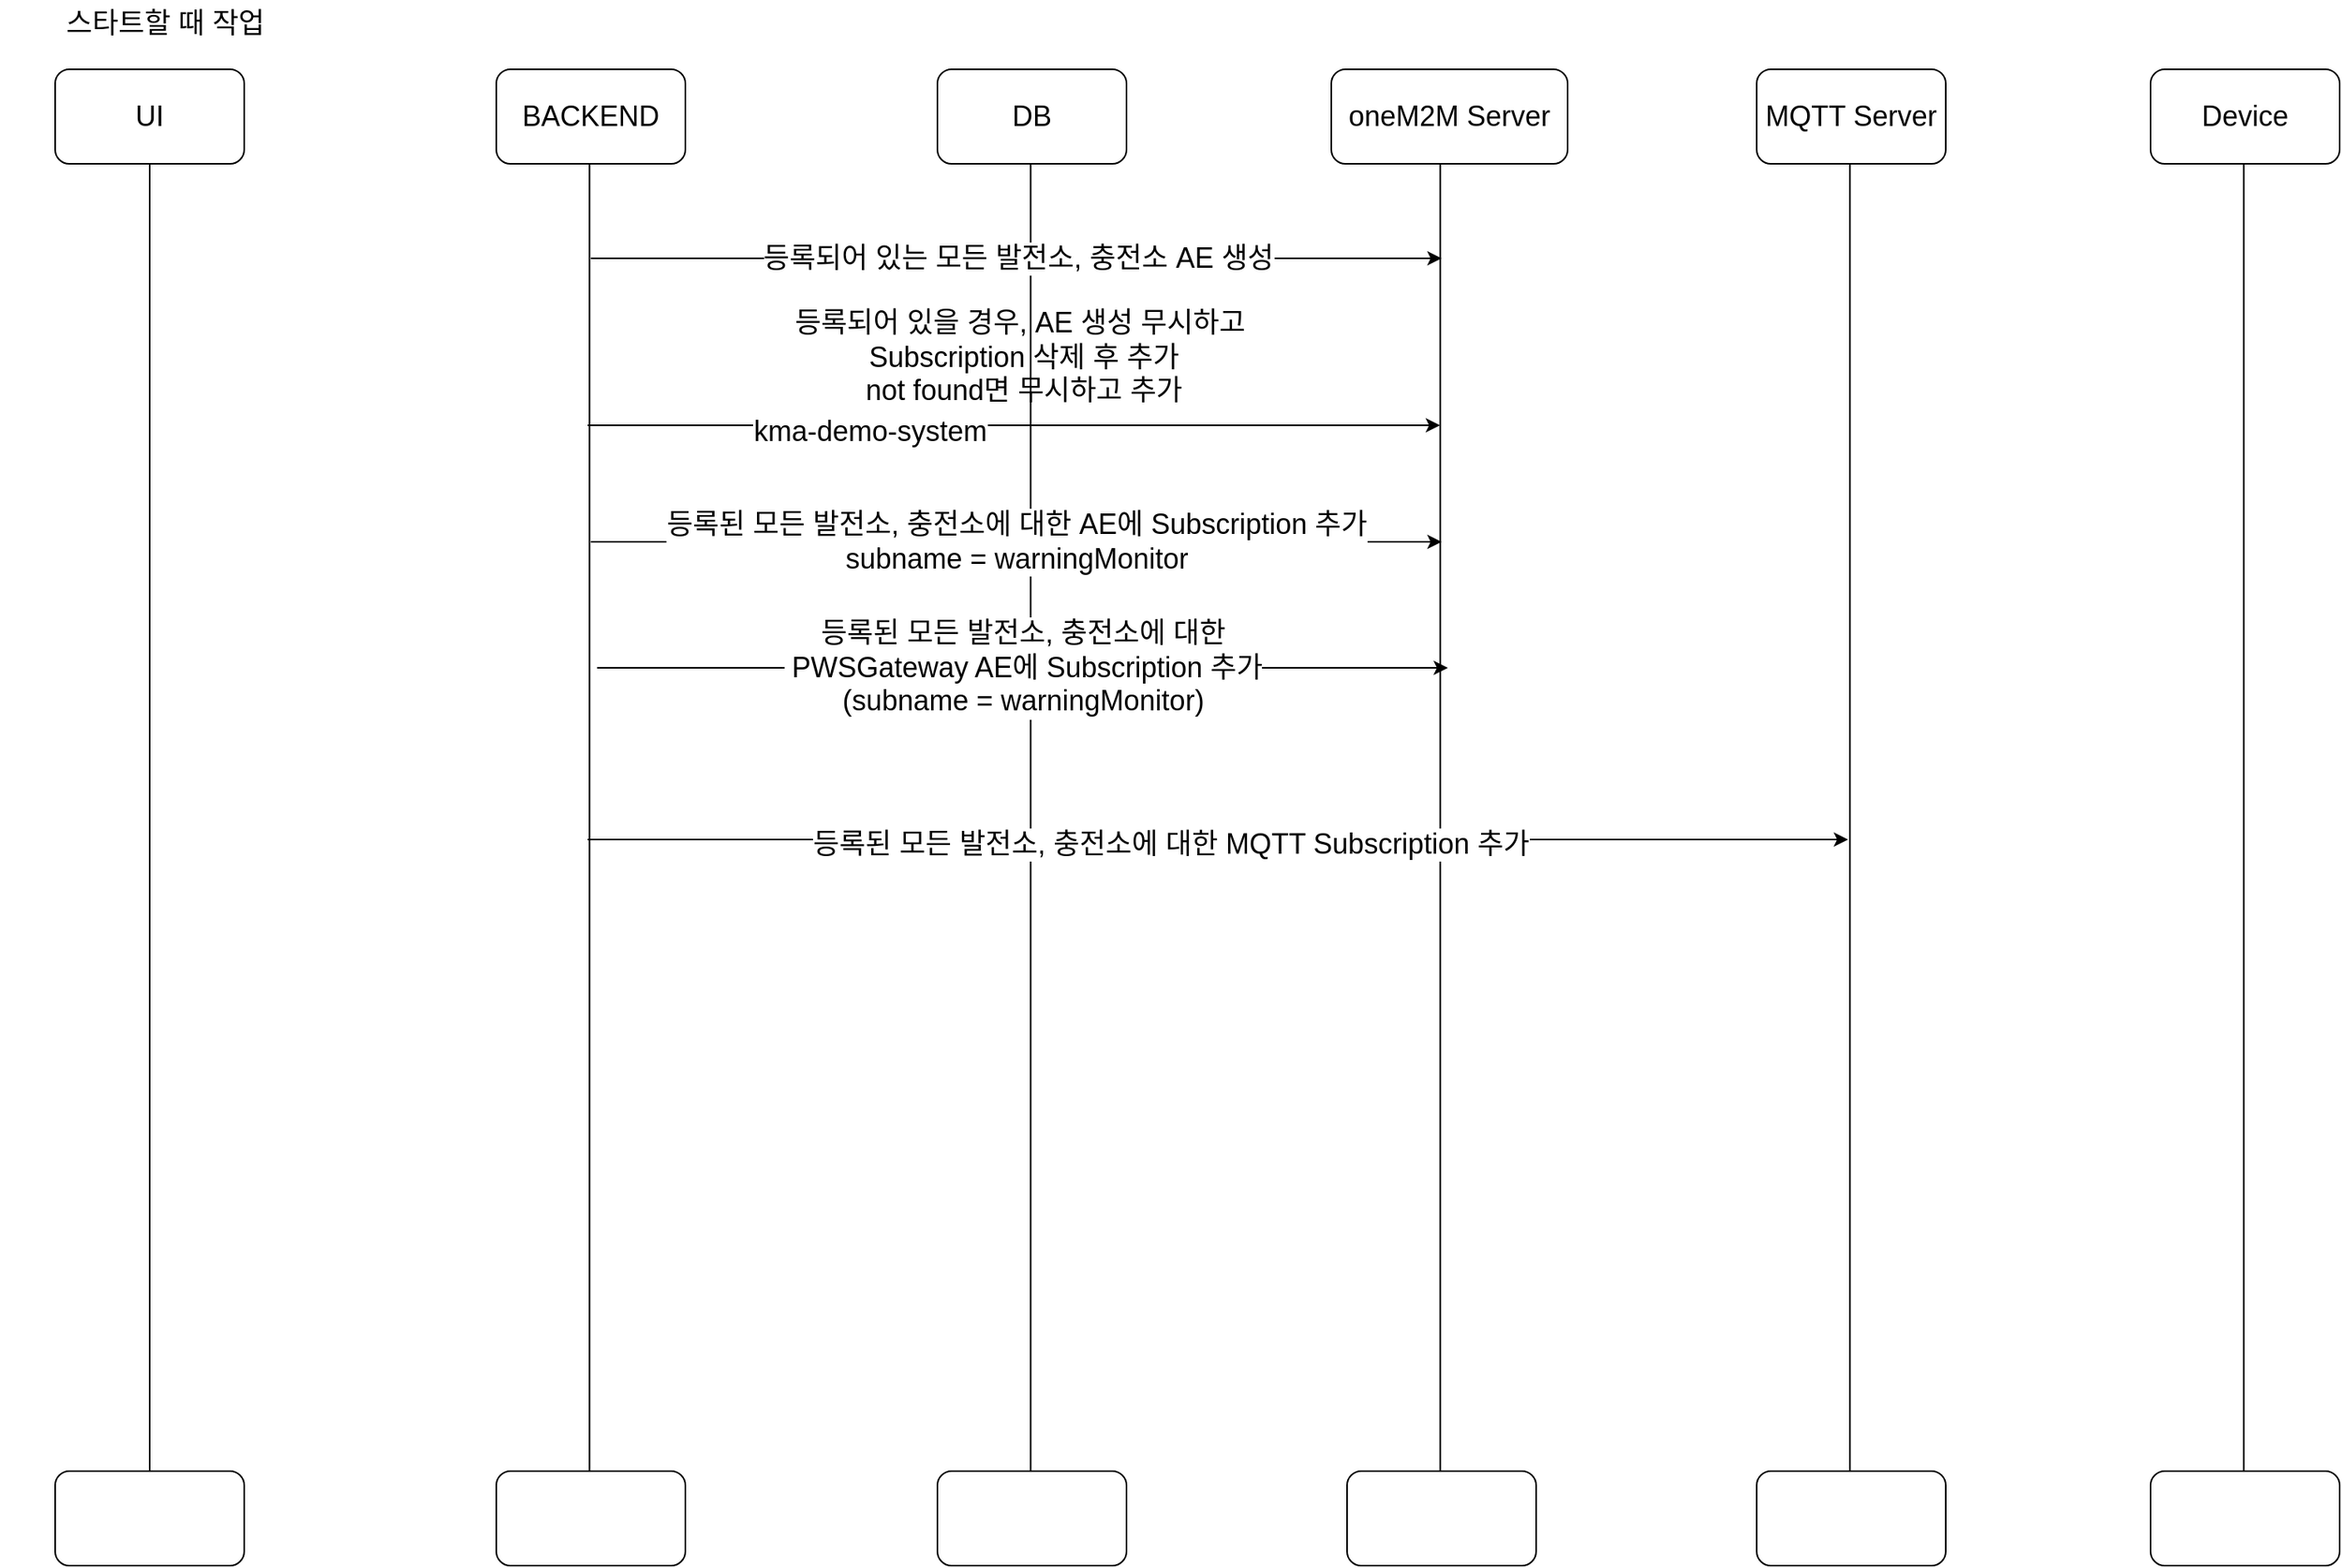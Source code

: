 <mxfile version="18.1.2" type="github" pages="2"><diagram id="xNZThOojQkERqJLrx6__" name="Page-1"><mxGraphModel dx="2870" dy="1059" grid="0" gridSize="10" guides="1" tooltips="1" connect="1" arrows="1" fold="1" page="0" pageScale="1" pageWidth="827" pageHeight="1169" math="0" shadow="0"><root><mxCell id="0"/><mxCell id="1" parent="0"/><mxCell id="Tu78B5KctnX6iCStQSXn-1" value="&lt;font style=&quot;font-size: 18px;&quot;&gt;UI&lt;/font&gt;" style="rounded=1;whiteSpace=wrap;html=1;" vertex="1" parent="1"><mxGeometry x="-730" y="80" width="120" height="60" as="geometry"/></mxCell><mxCell id="Tu78B5KctnX6iCStQSXn-2" value="&lt;font style=&quot;font-size: 18px;&quot;&gt;BACKEND&lt;/font&gt;" style="rounded=1;whiteSpace=wrap;html=1;" vertex="1" parent="1"><mxGeometry x="-450" y="80" width="120" height="60" as="geometry"/></mxCell><mxCell id="Tu78B5KctnX6iCStQSXn-3" value="&lt;font style=&quot;font-size: 18px;&quot;&gt;DB&lt;/font&gt;" style="rounded=1;whiteSpace=wrap;html=1;" vertex="1" parent="1"><mxGeometry x="-170" y="80" width="120" height="60" as="geometry"/></mxCell><mxCell id="Tu78B5KctnX6iCStQSXn-4" value="&lt;font style=&quot;font-size: 18px;&quot;&gt;oneM2M Server&lt;/font&gt;" style="rounded=1;whiteSpace=wrap;html=1;" vertex="1" parent="1"><mxGeometry x="80" y="80" width="150" height="60" as="geometry"/></mxCell><mxCell id="Tu78B5KctnX6iCStQSXn-5" value="&lt;font style=&quot;font-size: 18px;&quot;&gt;MQTT Server&lt;/font&gt;" style="rounded=1;whiteSpace=wrap;html=1;" vertex="1" parent="1"><mxGeometry x="350" y="80" width="120" height="60" as="geometry"/></mxCell><mxCell id="Tu78B5KctnX6iCStQSXn-6" value="&lt;font style=&quot;font-size: 18px;&quot;&gt;Device&lt;/font&gt;" style="rounded=1;whiteSpace=wrap;html=1;" vertex="1" parent="1"><mxGeometry x="600" y="80" width="120" height="60" as="geometry"/></mxCell><mxCell id="Tu78B5KctnX6iCStQSXn-7" value="" style="rounded=1;whiteSpace=wrap;html=1;" vertex="1" parent="1"><mxGeometry x="-730" y="970" width="120" height="60" as="geometry"/></mxCell><mxCell id="Tu78B5KctnX6iCStQSXn-8" value="" style="rounded=1;whiteSpace=wrap;html=1;" vertex="1" parent="1"><mxGeometry x="-450" y="970" width="120" height="60" as="geometry"/></mxCell><mxCell id="Tu78B5KctnX6iCStQSXn-9" value="" style="rounded=1;whiteSpace=wrap;html=1;" vertex="1" parent="1"><mxGeometry x="-170" y="970" width="120" height="60" as="geometry"/></mxCell><mxCell id="Tu78B5KctnX6iCStQSXn-10" value="" style="rounded=1;whiteSpace=wrap;html=1;" vertex="1" parent="1"><mxGeometry x="90" y="970" width="120" height="60" as="geometry"/></mxCell><mxCell id="Tu78B5KctnX6iCStQSXn-11" value="" style="rounded=1;whiteSpace=wrap;html=1;" vertex="1" parent="1"><mxGeometry x="350" y="970" width="120" height="60" as="geometry"/></mxCell><mxCell id="Tu78B5KctnX6iCStQSXn-12" value="" style="rounded=1;whiteSpace=wrap;html=1;" vertex="1" parent="1"><mxGeometry x="600" y="970" width="120" height="60" as="geometry"/></mxCell><mxCell id="Tu78B5KctnX6iCStQSXn-13" value="" style="endArrow=none;html=1;rounded=0;exitX=0.5;exitY=0;exitDx=0;exitDy=0;entryX=0.5;entryY=1;entryDx=0;entryDy=0;" edge="1" parent="1" source="Tu78B5KctnX6iCStQSXn-7" target="Tu78B5KctnX6iCStQSXn-1"><mxGeometry width="50" height="50" relative="1" as="geometry"><mxPoint x="-100" y="660" as="sourcePoint"/><mxPoint x="-50" y="610" as="targetPoint"/></mxGeometry></mxCell><mxCell id="Tu78B5KctnX6iCStQSXn-14" value="" style="endArrow=none;html=1;rounded=0;exitX=0.5;exitY=0;exitDx=0;exitDy=0;entryX=0.5;entryY=1;entryDx=0;entryDy=0;" edge="1" parent="1"><mxGeometry width="50" height="50" relative="1" as="geometry"><mxPoint x="-390.83" y="970" as="sourcePoint"/><mxPoint x="-390.83" y="140" as="targetPoint"/></mxGeometry></mxCell><mxCell id="Tu78B5KctnX6iCStQSXn-15" value="" style="endArrow=none;html=1;rounded=0;exitX=0.5;exitY=0;exitDx=0;exitDy=0;entryX=0.5;entryY=1;entryDx=0;entryDy=0;" edge="1" parent="1"><mxGeometry width="50" height="50" relative="1" as="geometry"><mxPoint x="-110.83" y="970" as="sourcePoint"/><mxPoint x="-110.83" y="140" as="targetPoint"/></mxGeometry></mxCell><mxCell id="Tu78B5KctnX6iCStQSXn-16" value="" style="endArrow=none;html=1;rounded=0;exitX=0.5;exitY=0;exitDx=0;exitDy=0;entryX=0.5;entryY=1;entryDx=0;entryDy=0;" edge="1" parent="1"><mxGeometry width="50" height="50" relative="1" as="geometry"><mxPoint x="149.17" y="970" as="sourcePoint"/><mxPoint x="149.17" y="140" as="targetPoint"/></mxGeometry></mxCell><mxCell id="Tu78B5KctnX6iCStQSXn-17" value="" style="endArrow=none;html=1;rounded=0;exitX=0.5;exitY=0;exitDx=0;exitDy=0;entryX=0.5;entryY=1;entryDx=0;entryDy=0;" edge="1" parent="1"><mxGeometry width="50" height="50" relative="1" as="geometry"><mxPoint x="409.17" y="970" as="sourcePoint"/><mxPoint x="409.17" y="140" as="targetPoint"/></mxGeometry></mxCell><mxCell id="Tu78B5KctnX6iCStQSXn-18" value="" style="endArrow=none;html=1;rounded=0;exitX=0.5;exitY=0;exitDx=0;exitDy=0;entryX=0.5;entryY=1;entryDx=0;entryDy=0;" edge="1" parent="1"><mxGeometry width="50" height="50" relative="1" as="geometry"><mxPoint x="659.17" y="970" as="sourcePoint"/><mxPoint x="659.17" y="140" as="targetPoint"/></mxGeometry></mxCell><mxCell id="yyRxwgivtzoP-P6apAZJ-1" value="" style="endArrow=classic;html=1;rounded=0;fontSize=18;" edge="1" parent="1"><mxGeometry width="50" height="50" relative="1" as="geometry"><mxPoint x="-390" y="200" as="sourcePoint"/><mxPoint x="150" y="200" as="targetPoint"/></mxGeometry></mxCell><mxCell id="yyRxwgivtzoP-P6apAZJ-2" value="등록되어 있는 모든 발전소, 충전소 AE 생성" style="edgeLabel;html=1;align=center;verticalAlign=middle;resizable=0;points=[];fontSize=18;" vertex="1" connectable="0" parent="yyRxwgivtzoP-P6apAZJ-1"><mxGeometry x="-0.61" relative="1" as="geometry"><mxPoint x="165" as="offset"/></mxGeometry></mxCell><mxCell id="yyRxwgivtzoP-P6apAZJ-3" value="" style="endArrow=classic;html=1;rounded=0;fontSize=18;" edge="1" parent="1"><mxGeometry width="50" height="50" relative="1" as="geometry"><mxPoint x="-390" y="380" as="sourcePoint"/><mxPoint x="150" y="380" as="targetPoint"/></mxGeometry></mxCell><mxCell id="yyRxwgivtzoP-P6apAZJ-4" value="등록된 모든 발전소, 충전소에 대한 AE에 Subscription 추가&lt;br&gt;subname = warningMonitor" style="edgeLabel;html=1;align=center;verticalAlign=middle;resizable=0;points=[];fontSize=18;" vertex="1" connectable="0" parent="yyRxwgivtzoP-P6apAZJ-3"><mxGeometry x="-0.591" relative="1" as="geometry"><mxPoint x="159" as="offset"/></mxGeometry></mxCell><mxCell id="yyRxwgivtzoP-P6apAZJ-7" value="" style="endArrow=classic;html=1;rounded=0;fontSize=18;" edge="1" parent="1"><mxGeometry width="50" height="50" relative="1" as="geometry"><mxPoint x="-392" y="569" as="sourcePoint"/><mxPoint x="408" y="569" as="targetPoint"/></mxGeometry></mxCell><mxCell id="yyRxwgivtzoP-P6apAZJ-8" value="등록된 모든 발전소, 충전소에 대한 MQTT Subscription 추가" style="edgeLabel;html=1;align=center;verticalAlign=middle;resizable=0;points=[];fontSize=18;" vertex="1" connectable="0" parent="yyRxwgivtzoP-P6apAZJ-7"><mxGeometry x="-0.48" y="-3" relative="1" as="geometry"><mxPoint x="162" as="offset"/></mxGeometry></mxCell><mxCell id="ukHE75vqF3dFra9WzfZD-1" value="스타트할 때 작업" style="text;html=1;strokeColor=none;fillColor=none;align=center;verticalAlign=middle;whiteSpace=wrap;rounded=0;fontSize=18;" vertex="1" parent="1"><mxGeometry x="-765" y="36" width="210" height="30" as="geometry"/></mxCell><mxCell id="ukHE75vqF3dFra9WzfZD-2" value="등록되어 있을 경우, AE 생성 무시하고&amp;nbsp;&lt;br&gt;Subscription 삭제 후 추가&lt;br&gt;not found면 무시하고 추가" style="text;html=1;strokeColor=none;fillColor=none;align=center;verticalAlign=middle;whiteSpace=wrap;rounded=0;fontSize=18;" vertex="1" parent="1"><mxGeometry x="-284" y="231" width="338" height="64" as="geometry"/></mxCell><mxCell id="btLS_yDtG8b81oWH4tYU-1" value="" style="endArrow=classic;html=1;rounded=0;fontSize=18;" edge="1" parent="1"><mxGeometry width="50" height="50" relative="1" as="geometry"><mxPoint x="-386" y="460" as="sourcePoint"/><mxPoint x="154" y="460" as="targetPoint"/></mxGeometry></mxCell><mxCell id="btLS_yDtG8b81oWH4tYU-2" value="등록된 모든 발전소, 충전소에 대한&lt;br&gt;&amp;nbsp;PWSGateway AE에 Subscription 추가&lt;br&gt;(subname = warningMonitor)" style="edgeLabel;html=1;align=center;verticalAlign=middle;resizable=0;points=[];fontSize=18;" vertex="1" connectable="0" parent="btLS_yDtG8b81oWH4tYU-1"><mxGeometry x="-0.591" relative="1" as="geometry"><mxPoint x="159" as="offset"/></mxGeometry></mxCell><mxCell id="unjH1toSO-jY2Ce0YEA--1" value="" style="endArrow=classic;html=1;rounded=0;fontSize=18;" edge="1" parent="1"><mxGeometry width="50" height="50" relative="1" as="geometry"><mxPoint x="-392" y="306" as="sourcePoint"/><mxPoint x="149" y="306" as="targetPoint"/></mxGeometry></mxCell><mxCell id="unjH1toSO-jY2Ce0YEA--2" value="kma-demo-system" style="edgeLabel;html=1;align=center;verticalAlign=middle;resizable=0;points=[];fontSize=18;" vertex="1" connectable="0" parent="unjH1toSO-jY2Ce0YEA--1"><mxGeometry x="-0.339" y="-4" relative="1" as="geometry"><mxPoint as="offset"/></mxGeometry></mxCell></root></mxGraphModel></diagram><diagram id="9KDo578a58xUtOzjO2EJ" name="Page-2"><mxGraphModel dx="2527" dy="1059" grid="0" gridSize="10" guides="1" tooltips="1" connect="1" arrows="1" fold="1" page="0" pageScale="1" pageWidth="827" pageHeight="1169" math="0" shadow="0"><root><mxCell id="0"/><mxCell id="1" parent="0"/><mxCell id="smahu6fzC_2yvF2nxRo8-1" value="&lt;font style=&quot;font-size: 18px;&quot;&gt;UI&lt;/font&gt;" style="rounded=1;whiteSpace=wrap;html=1;" vertex="1" parent="1"><mxGeometry x="-730" y="80" width="120" height="60" as="geometry"/></mxCell><mxCell id="smahu6fzC_2yvF2nxRo8-2" value="&lt;font style=&quot;font-size: 18px;&quot;&gt;BACKEND&lt;/font&gt;" style="rounded=1;whiteSpace=wrap;html=1;" vertex="1" parent="1"><mxGeometry x="-450" y="80" width="120" height="60" as="geometry"/></mxCell><mxCell id="smahu6fzC_2yvF2nxRo8-3" value="&lt;font style=&quot;font-size: 18px;&quot;&gt;DB&lt;/font&gt;" style="rounded=1;whiteSpace=wrap;html=1;" vertex="1" parent="1"><mxGeometry x="-170" y="80" width="120" height="60" as="geometry"/></mxCell><mxCell id="smahu6fzC_2yvF2nxRo8-4" value="&lt;font style=&quot;font-size: 18px;&quot;&gt;oneM2M Server&lt;/font&gt;" style="rounded=1;whiteSpace=wrap;html=1;" vertex="1" parent="1"><mxGeometry x="80" y="80" width="150" height="60" as="geometry"/></mxCell><mxCell id="smahu6fzC_2yvF2nxRo8-5" value="&lt;font style=&quot;font-size: 18px;&quot;&gt;MQTT Server&lt;/font&gt;" style="rounded=1;whiteSpace=wrap;html=1;" vertex="1" parent="1"><mxGeometry x="350" y="80" width="120" height="60" as="geometry"/></mxCell><mxCell id="smahu6fzC_2yvF2nxRo8-6" value="&lt;font style=&quot;font-size: 18px;&quot;&gt;Device&lt;/font&gt;" style="rounded=1;whiteSpace=wrap;html=1;" vertex="1" parent="1"><mxGeometry x="600" y="80" width="120" height="60" as="geometry"/></mxCell><mxCell id="smahu6fzC_2yvF2nxRo8-7" value="" style="rounded=1;whiteSpace=wrap;html=1;" vertex="1" parent="1"><mxGeometry x="-730" y="970" width="120" height="60" as="geometry"/></mxCell><mxCell id="smahu6fzC_2yvF2nxRo8-8" value="" style="rounded=1;whiteSpace=wrap;html=1;" vertex="1" parent="1"><mxGeometry x="-450" y="970" width="120" height="60" as="geometry"/></mxCell><mxCell id="smahu6fzC_2yvF2nxRo8-9" value="" style="rounded=1;whiteSpace=wrap;html=1;" vertex="1" parent="1"><mxGeometry x="-170" y="970" width="120" height="60" as="geometry"/></mxCell><mxCell id="smahu6fzC_2yvF2nxRo8-10" value="" style="rounded=1;whiteSpace=wrap;html=1;" vertex="1" parent="1"><mxGeometry x="90" y="970" width="120" height="60" as="geometry"/></mxCell><mxCell id="smahu6fzC_2yvF2nxRo8-11" value="" style="rounded=1;whiteSpace=wrap;html=1;" vertex="1" parent="1"><mxGeometry x="350" y="970" width="120" height="60" as="geometry"/></mxCell><mxCell id="smahu6fzC_2yvF2nxRo8-12" value="" style="rounded=1;whiteSpace=wrap;html=1;" vertex="1" parent="1"><mxGeometry x="600" y="970" width="120" height="60" as="geometry"/></mxCell><mxCell id="smahu6fzC_2yvF2nxRo8-13" value="" style="endArrow=none;html=1;rounded=0;exitX=0.5;exitY=0;exitDx=0;exitDy=0;entryX=0.5;entryY=1;entryDx=0;entryDy=0;" edge="1" parent="1" source="smahu6fzC_2yvF2nxRo8-7" target="smahu6fzC_2yvF2nxRo8-1"><mxGeometry width="50" height="50" relative="1" as="geometry"><mxPoint x="-100" y="660" as="sourcePoint"/><mxPoint x="-50" y="610" as="targetPoint"/></mxGeometry></mxCell><mxCell id="smahu6fzC_2yvF2nxRo8-14" value="" style="endArrow=none;html=1;rounded=0;exitX=0.5;exitY=0;exitDx=0;exitDy=0;entryX=0.5;entryY=1;entryDx=0;entryDy=0;" edge="1" parent="1"><mxGeometry width="50" height="50" relative="1" as="geometry"><mxPoint x="-390.83" y="970" as="sourcePoint"/><mxPoint x="-390.83" y="140" as="targetPoint"/></mxGeometry></mxCell><mxCell id="smahu6fzC_2yvF2nxRo8-15" value="" style="endArrow=none;html=1;rounded=0;exitX=0.5;exitY=0;exitDx=0;exitDy=0;entryX=0.5;entryY=1;entryDx=0;entryDy=0;" edge="1" parent="1"><mxGeometry width="50" height="50" relative="1" as="geometry"><mxPoint x="-110.83" y="970" as="sourcePoint"/><mxPoint x="-110.83" y="140" as="targetPoint"/></mxGeometry></mxCell><mxCell id="smahu6fzC_2yvF2nxRo8-16" value="" style="endArrow=none;html=1;rounded=0;exitX=0.5;exitY=0;exitDx=0;exitDy=0;entryX=0.5;entryY=1;entryDx=0;entryDy=0;" edge="1" parent="1"><mxGeometry width="50" height="50" relative="1" as="geometry"><mxPoint x="149.17" y="970" as="sourcePoint"/><mxPoint x="149.17" y="140" as="targetPoint"/></mxGeometry></mxCell><mxCell id="smahu6fzC_2yvF2nxRo8-17" value="" style="endArrow=none;html=1;rounded=0;exitX=0.5;exitY=0;exitDx=0;exitDy=0;entryX=0.5;entryY=1;entryDx=0;entryDy=0;" edge="1" parent="1"><mxGeometry width="50" height="50" relative="1" as="geometry"><mxPoint x="409.17" y="970" as="sourcePoint"/><mxPoint x="409.17" y="140" as="targetPoint"/></mxGeometry></mxCell><mxCell id="smahu6fzC_2yvF2nxRo8-18" value="" style="endArrow=none;html=1;rounded=0;exitX=0.5;exitY=0;exitDx=0;exitDy=0;entryX=0.5;entryY=1;entryDx=0;entryDy=0;" edge="1" parent="1"><mxGeometry width="50" height="50" relative="1" as="geometry"><mxPoint x="659.17" y="970" as="sourcePoint"/><mxPoint x="659.17" y="140" as="targetPoint"/></mxGeometry></mxCell><mxCell id="8SrfSK4ywMOAkdhTxCoi-1" value="" style="endArrow=classic;html=1;rounded=0;fontSize=18;" edge="1" parent="1"><mxGeometry width="50" height="50" relative="1" as="geometry"><mxPoint x="320" y="180" as="sourcePoint"/><mxPoint x="150" y="180" as="targetPoint"/></mxGeometry></mxCell><mxCell id="8SrfSK4ywMOAkdhTxCoi-2" value="CAP 메시지 수신" style="edgeLabel;html=1;align=center;verticalAlign=middle;resizable=0;points=[];fontSize=18;" vertex="1" connectable="0" parent="8SrfSK4ywMOAkdhTxCoi-1"><mxGeometry x="-0.712" relative="1" as="geometry"><mxPoint x="-56" as="offset"/></mxGeometry></mxCell><mxCell id="8SrfSK4ywMOAkdhTxCoi-3" value="" style="endArrow=classic;html=1;rounded=0;fontSize=18;" edge="1" parent="1"><mxGeometry width="50" height="50" relative="1" as="geometry"><mxPoint x="150" y="280" as="sourcePoint"/><mxPoint x="410" y="280" as="targetPoint"/></mxGeometry></mxCell><mxCell id="8SrfSK4ywMOAkdhTxCoi-4" value="MQTT Publish" style="edgeLabel;html=1;align=center;verticalAlign=middle;resizable=0;points=[];fontSize=18;" vertex="1" connectable="0" parent="8SrfSK4ywMOAkdhTxCoi-3"><mxGeometry x="0.636" y="-1" relative="1" as="geometry"><mxPoint x="-93" as="offset"/></mxGeometry></mxCell><mxCell id="8SrfSK4ywMOAkdhTxCoi-5" value="" style="endArrow=classic;html=1;rounded=0;fontSize=18;" edge="1" parent="1"><mxGeometry width="50" height="50" relative="1" as="geometry"><mxPoint x="410" y="410" as="sourcePoint"/><mxPoint x="-390" y="410" as="targetPoint"/></mxGeometry></mxCell><mxCell id="8SrfSK4ywMOAkdhTxCoi-6" value="MQTT Notification(for PWSGateway)에 oneM2M 경보 데이터 받음&amp;nbsp;" style="edgeLabel;html=1;align=center;verticalAlign=middle;resizable=0;points=[];fontSize=18;" vertex="1" connectable="0" parent="8SrfSK4ywMOAkdhTxCoi-5"><mxGeometry x="0.44" y="-3" relative="1" as="geometry"><mxPoint x="166" y="3" as="offset"/></mxGeometry></mxCell><mxCell id="8SrfSK4ywMOAkdhTxCoi-7" value="" style="endArrow=classic;html=1;rounded=0;fontSize=18;" edge="1" parent="1"><mxGeometry width="50" height="50" relative="1" as="geometry"><mxPoint x="-390" y="631" as="sourcePoint"/><mxPoint x="-110" y="631" as="targetPoint"/></mxGeometry></mxCell><mxCell id="8SrfSK4ywMOAkdhTxCoi-8" value="&lt;font style=&quot;font-size: 15px;&quot;&gt;oneM2M 경보 메시지 디비에 저장&lt;/font&gt;" style="edgeLabel;html=1;align=center;verticalAlign=middle;resizable=0;points=[];fontSize=18;" vertex="1" connectable="0" parent="8SrfSK4ywMOAkdhTxCoi-7"><mxGeometry x="-0.634" y="1" relative="1" as="geometry"><mxPoint x="89" as="offset"/></mxGeometry></mxCell><mxCell id="8SrfSK4ywMOAkdhTxCoi-9" value="" style="endArrow=classic;html=1;rounded=0;fontSize=15;" edge="1" parent="1"><mxGeometry width="50" height="50" relative="1" as="geometry"><mxPoint x="-390" y="770" as="sourcePoint"/><mxPoint x="-110" y="770" as="targetPoint"/></mxGeometry></mxCell><mxCell id="8SrfSK4ywMOAkdhTxCoi-10" value="mongodb geopatial로 경보&amp;nbsp;&lt;br&gt;geofence에 포함되는 발전소,&lt;br&gt;충전소 status UPDATE" style="edgeLabel;html=1;align=center;verticalAlign=middle;resizable=0;points=[];fontSize=15;" vertex="1" connectable="0" parent="8SrfSK4ywMOAkdhTxCoi-9"><mxGeometry x="0.767" relative="1" as="geometry"><mxPoint x="-107" as="offset"/></mxGeometry></mxCell><mxCell id="8SrfSK4ywMOAkdhTxCoi-11" value="" style="endArrow=classic;html=1;rounded=0;fontSize=15;" edge="1" parent="1"><mxGeometry width="50" height="50" relative="1" as="geometry"><mxPoint x="-390" y="850" as="sourcePoint"/><mxPoint x="-670" y="850" as="targetPoint"/></mxGeometry></mxCell><mxCell id="8SrfSK4ywMOAkdhTxCoi-12" value="변경된 status UI에 적용 후&lt;br&gt;발전소, 충전소 애니매이션&lt;br&gt;효과 표시" style="edgeLabel;html=1;align=center;verticalAlign=middle;resizable=0;points=[];fontSize=15;" vertex="1" connectable="0" parent="8SrfSK4ywMOAkdhTxCoi-11"><mxGeometry x="0.165" y="-1" relative="1" as="geometry"><mxPoint x="23" as="offset"/></mxGeometry></mxCell><mxCell id="8SrfSK4ywMOAkdhTxCoi-13" value="" style="endArrow=classic;html=1;rounded=0;fontSize=15;" edge="1" parent="1"><mxGeometry width="50" height="50" relative="1" as="geometry"><mxPoint x="150" y="500" as="sourcePoint"/><mxPoint x="410" y="500" as="targetPoint"/></mxGeometry></mxCell><mxCell id="8SrfSK4ywMOAkdhTxCoi-14" value="&lt;font style=&quot;font-size: 18px;&quot;&gt;MQTT Publish&lt;/font&gt;" style="edgeLabel;html=1;align=center;verticalAlign=middle;resizable=0;points=[];fontSize=15;" vertex="1" connectable="0" parent="8SrfSK4ywMOAkdhTxCoi-13"><mxGeometry x="-0.518" y="5" relative="1" as="geometry"><mxPoint x="67" y="5" as="offset"/></mxGeometry></mxCell><mxCell id="8SrfSK4ywMOAkdhTxCoi-15" value="w" style="endArrow=classic;html=1;rounded=0;fontSize=18;" edge="1" parent="1"><mxGeometry width="50" height="50" relative="1" as="geometry"><mxPoint x="410" y="582" as="sourcePoint"/><mxPoint x="660" y="582" as="targetPoint"/></mxGeometry></mxCell><mxCell id="8SrfSK4ywMOAkdhTxCoi-16" value="MQTT Notification" style="edgeLabel;html=1;align=center;verticalAlign=middle;resizable=0;points=[];fontSize=18;" vertex="1" connectable="0" parent="8SrfSK4ywMOAkdhTxCoi-15"><mxGeometry x="-0.647" y="2" relative="1" as="geometry"><mxPoint x="76" as="offset"/></mxGeometry></mxCell><mxCell id="8SrfSK4ywMOAkdhTxCoi-17" value="CAP 메시지 수신&amp;nbsp;" style="text;html=1;strokeColor=none;fillColor=none;align=center;verticalAlign=middle;whiteSpace=wrap;rounded=0;fontSize=18;" vertex="1" parent="1"><mxGeometry x="-730" y="20" width="190" height="30" as="geometry"/></mxCell><mxCell id="hNuHbJyzZYlCpaZwHG8R-1" value="PWSGateway AE에 변경" style="text;html=1;strokeColor=none;fillColor=none;align=center;verticalAlign=middle;whiteSpace=wrap;rounded=0;fontSize=18;" vertex="1" parent="1"><mxGeometry x="3" y="167" width="148" height="30" as="geometry"/></mxCell></root></mxGraphModel></diagram></mxfile>